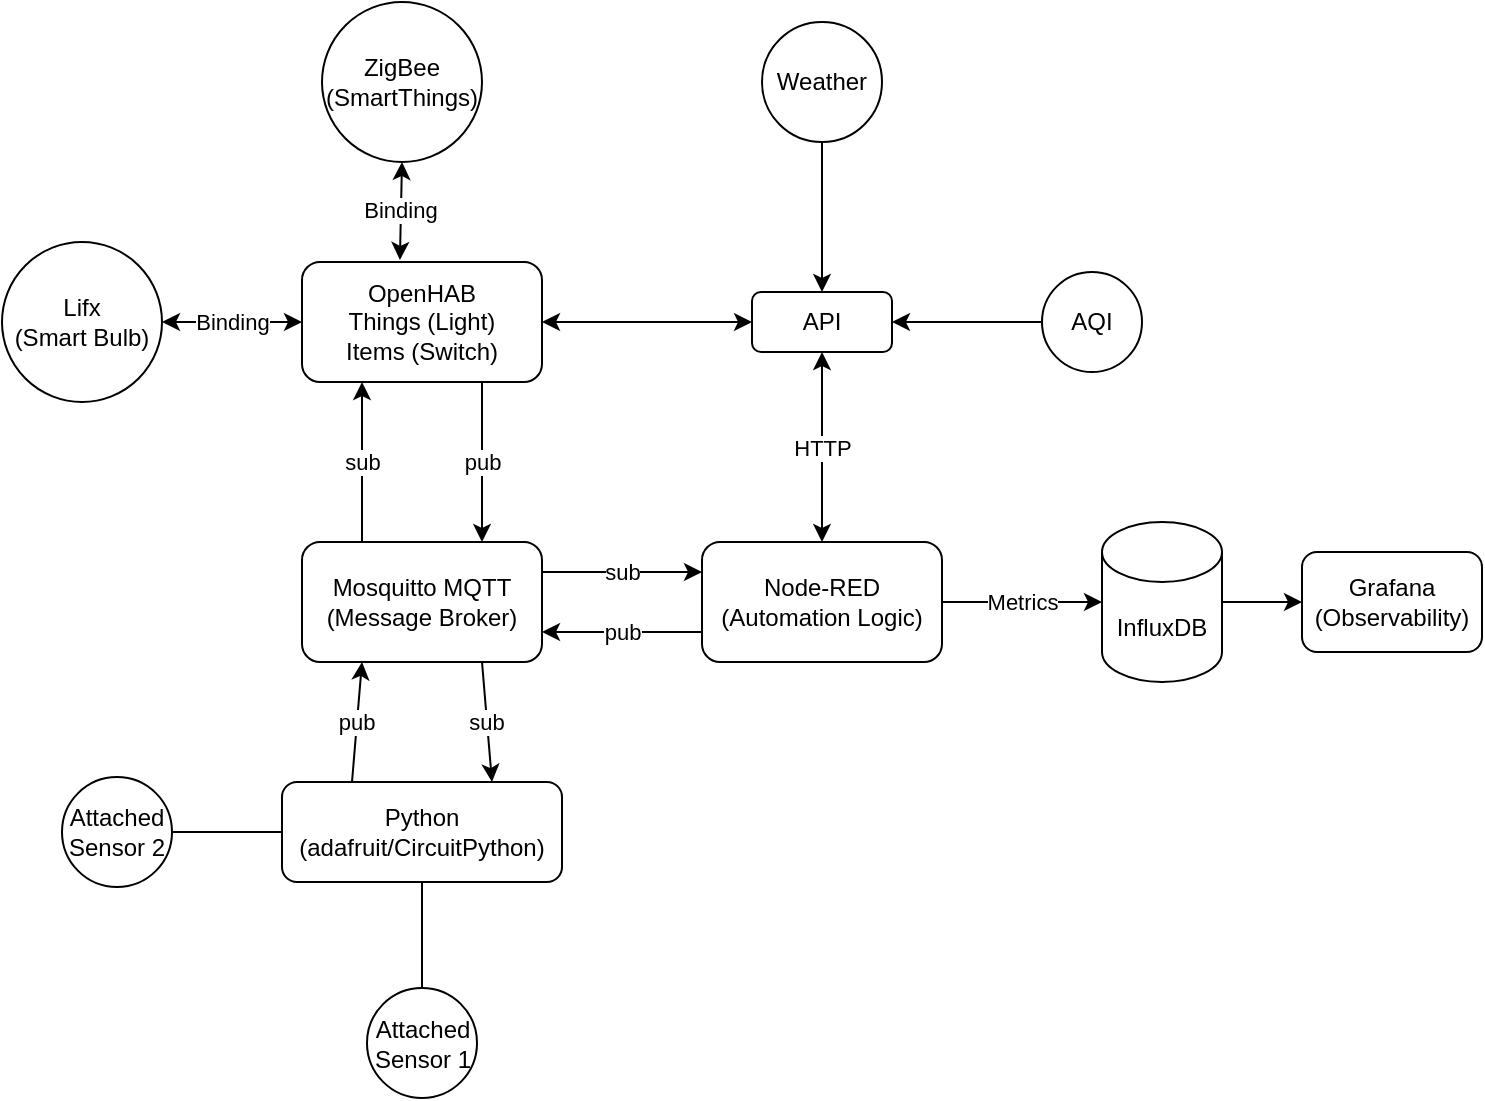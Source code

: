 <mxfile version="13.7.9" type="device"><diagram id="o4E21ckz2hcK5keRTbKl" name="Page-1"><mxGraphModel dx="1422" dy="763" grid="1" gridSize="10" guides="1" tooltips="1" connect="1" arrows="1" fold="1" page="1" pageScale="1" pageWidth="850" pageHeight="1100" math="0" shadow="0"><root><mxCell id="0"/><mxCell id="1" parent="0"/><mxCell id="X7NXHGgv6TdihJD29jJh-2" value="&lt;div&gt;Node-RED&lt;/div&gt;&lt;div&gt;(Automation Logic)&lt;br&gt;&lt;/div&gt;" style="rounded=1;whiteSpace=wrap;html=1;" vertex="1" parent="1"><mxGeometry x="410" y="300" width="120" height="60" as="geometry"/></mxCell><mxCell id="X7NXHGgv6TdihJD29jJh-3" value="&lt;div&gt;Mosquitto MQTT&lt;/div&gt;&lt;div&gt;(Message Broker)&lt;br&gt;&lt;/div&gt;" style="rounded=1;whiteSpace=wrap;html=1;" vertex="1" parent="1"><mxGeometry x="210" y="300" width="120" height="60" as="geometry"/></mxCell><mxCell id="X7NXHGgv6TdihJD29jJh-4" value="sub" style="endArrow=classic;html=1;entryX=0;entryY=0.25;entryDx=0;entryDy=0;exitX=1;exitY=0.25;exitDx=0;exitDy=0;" edge="1" parent="1" source="X7NXHGgv6TdihJD29jJh-3" target="X7NXHGgv6TdihJD29jJh-2"><mxGeometry width="50" height="50" relative="1" as="geometry"><mxPoint x="360" y="410" as="sourcePoint"/><mxPoint x="410" y="360" as="targetPoint"/></mxGeometry></mxCell><mxCell id="X7NXHGgv6TdihJD29jJh-5" value="pub" style="endArrow=classic;html=1;entryX=1;entryY=0.75;entryDx=0;entryDy=0;exitX=0;exitY=0.75;exitDx=0;exitDy=0;" edge="1" parent="1" source="X7NXHGgv6TdihJD29jJh-2" target="X7NXHGgv6TdihJD29jJh-3"><mxGeometry width="50" height="50" relative="1" as="geometry"><mxPoint x="340" y="480" as="sourcePoint"/><mxPoint x="390" y="430" as="targetPoint"/></mxGeometry></mxCell><mxCell id="X7NXHGgv6TdihJD29jJh-8" value="API" style="rounded=1;whiteSpace=wrap;html=1;" vertex="1" parent="1"><mxGeometry x="435" y="175" width="70" height="30" as="geometry"/></mxCell><mxCell id="X7NXHGgv6TdihJD29jJh-9" value="InfluxDB" style="shape=cylinder3;whiteSpace=wrap;html=1;boundedLbl=1;backgroundOutline=1;size=15;" vertex="1" parent="1"><mxGeometry x="610" y="290" width="60" height="80" as="geometry"/></mxCell><mxCell id="X7NXHGgv6TdihJD29jJh-10" value="&lt;div&gt;Grafana&lt;/div&gt;&lt;div&gt;(Observability)&lt;br&gt;&lt;/div&gt;" style="rounded=1;whiteSpace=wrap;html=1;" vertex="1" parent="1"><mxGeometry x="710" y="305" width="90" height="50" as="geometry"/></mxCell><mxCell id="X7NXHGgv6TdihJD29jJh-11" value="Metrics" style="endArrow=classic;html=1;exitX=1;exitY=0.5;exitDx=0;exitDy=0;entryX=0;entryY=0.5;entryDx=0;entryDy=0;entryPerimeter=0;" edge="1" parent="1" source="X7NXHGgv6TdihJD29jJh-2" target="X7NXHGgv6TdihJD29jJh-9"><mxGeometry width="50" height="50" relative="1" as="geometry"><mxPoint x="550" y="470" as="sourcePoint"/><mxPoint x="600" y="420" as="targetPoint"/></mxGeometry></mxCell><mxCell id="X7NXHGgv6TdihJD29jJh-13" value="" style="endArrow=classic;html=1;entryX=0;entryY=0.5;entryDx=0;entryDy=0;exitX=1;exitY=0.5;exitDx=0;exitDy=0;exitPerimeter=0;" edge="1" parent="1" source="X7NXHGgv6TdihJD29jJh-9" target="X7NXHGgv6TdihJD29jJh-10"><mxGeometry width="50" height="50" relative="1" as="geometry"><mxPoint x="730" y="430" as="sourcePoint"/><mxPoint x="780" y="380" as="targetPoint"/></mxGeometry></mxCell><mxCell id="X7NXHGgv6TdihJD29jJh-15" value="&lt;div&gt;OpenHAB&lt;br&gt;&lt;/div&gt;&lt;div&gt;Things (Light)&lt;/div&gt;&lt;div&gt;Items (Switch)&lt;br&gt;&lt;/div&gt;" style="rounded=1;whiteSpace=wrap;html=1;" vertex="1" parent="1"><mxGeometry x="210" y="160" width="120" height="60" as="geometry"/></mxCell><mxCell id="X7NXHGgv6TdihJD29jJh-18" value="sub" style="endArrow=classic;html=1;entryX=0.25;entryY=1;entryDx=0;entryDy=0;exitX=0.25;exitY=0;exitDx=0;exitDy=0;" edge="1" parent="1" source="X7NXHGgv6TdihJD29jJh-3" target="X7NXHGgv6TdihJD29jJh-15"><mxGeometry width="50" height="50" relative="1" as="geometry"><mxPoint x="210" y="280" as="sourcePoint"/><mxPoint x="260" y="230" as="targetPoint"/></mxGeometry></mxCell><mxCell id="X7NXHGgv6TdihJD29jJh-19" value="pub" style="endArrow=classic;html=1;entryX=0.75;entryY=0;entryDx=0;entryDy=0;exitX=0.75;exitY=1;exitDx=0;exitDy=0;" edge="1" parent="1" source="X7NXHGgv6TdihJD29jJh-15" target="X7NXHGgv6TdihJD29jJh-3"><mxGeometry width="50" height="50" relative="1" as="geometry"><mxPoint x="340" y="290" as="sourcePoint"/><mxPoint x="390" y="240" as="targetPoint"/></mxGeometry></mxCell><mxCell id="X7NXHGgv6TdihJD29jJh-20" value="&lt;div&gt;ZigBee&lt;/div&gt;&lt;div&gt;(SmartThings)&lt;br&gt;&lt;/div&gt;" style="ellipse;whiteSpace=wrap;html=1;aspect=fixed;" vertex="1" parent="1"><mxGeometry x="220" y="30" width="80" height="80" as="geometry"/></mxCell><mxCell id="X7NXHGgv6TdihJD29jJh-21" value="&lt;div&gt;Lifx&lt;/div&gt;&lt;div&gt;(Smart Bulb)&lt;br&gt;&lt;/div&gt;" style="ellipse;whiteSpace=wrap;html=1;aspect=fixed;" vertex="1" parent="1"><mxGeometry x="60" y="150" width="80" height="80" as="geometry"/></mxCell><mxCell id="X7NXHGgv6TdihJD29jJh-22" value="Weather" style="ellipse;whiteSpace=wrap;html=1;aspect=fixed;" vertex="1" parent="1"><mxGeometry x="440" y="40" width="60" height="60" as="geometry"/></mxCell><mxCell id="X7NXHGgv6TdihJD29jJh-23" value="AQI" style="ellipse;whiteSpace=wrap;html=1;aspect=fixed;direction=south;" vertex="1" parent="1"><mxGeometry x="580" y="165" width="50" height="50" as="geometry"/></mxCell><mxCell id="X7NXHGgv6TdihJD29jJh-24" value="Binding" style="endArrow=classic;startArrow=classic;html=1;exitX=0.408;exitY=-0.017;exitDx=0;exitDy=0;exitPerimeter=0;entryX=0.5;entryY=1;entryDx=0;entryDy=0;" edge="1" parent="1" source="X7NXHGgv6TdihJD29jJh-15" target="X7NXHGgv6TdihJD29jJh-20"><mxGeometry width="50" height="50" relative="1" as="geometry"><mxPoint x="350" y="150" as="sourcePoint"/><mxPoint x="400" y="100" as="targetPoint"/></mxGeometry></mxCell><mxCell id="X7NXHGgv6TdihJD29jJh-25" value="Binding" style="endArrow=classic;startArrow=classic;html=1;entryX=0;entryY=0.5;entryDx=0;entryDy=0;exitX=1;exitY=0.5;exitDx=0;exitDy=0;" edge="1" parent="1" source="X7NXHGgv6TdihJD29jJh-21" target="X7NXHGgv6TdihJD29jJh-15"><mxGeometry width="50" height="50" relative="1" as="geometry"><mxPoint x="140" y="190" as="sourcePoint"/><mxPoint x="210" y="170" as="targetPoint"/></mxGeometry></mxCell><mxCell id="X7NXHGgv6TdihJD29jJh-27" value="" style="endArrow=classic;startArrow=classic;html=1;entryX=0;entryY=0.5;entryDx=0;entryDy=0;exitX=1;exitY=0.5;exitDx=0;exitDy=0;" edge="1" parent="1" source="X7NXHGgv6TdihJD29jJh-15" target="X7NXHGgv6TdihJD29jJh-8"><mxGeometry width="50" height="50" relative="1" as="geometry"><mxPoint x="350" y="210" as="sourcePoint"/><mxPoint x="410" y="190" as="targetPoint"/></mxGeometry></mxCell><mxCell id="X7NXHGgv6TdihJD29jJh-28" value="HTTP" style="endArrow=classic;startArrow=classic;html=1;entryX=0.5;entryY=1;entryDx=0;entryDy=0;exitX=0.5;exitY=0;exitDx=0;exitDy=0;" edge="1" parent="1" source="X7NXHGgv6TdihJD29jJh-2" target="X7NXHGgv6TdihJD29jJh-8"><mxGeometry width="50" height="50" relative="1" as="geometry"><mxPoint x="420" y="270" as="sourcePoint"/><mxPoint x="470" y="220" as="targetPoint"/></mxGeometry></mxCell><mxCell id="X7NXHGgv6TdihJD29jJh-30" value="" style="endArrow=classic;html=1;exitX=0.5;exitY=1;exitDx=0;exitDy=0;entryX=0.5;entryY=0;entryDx=0;entryDy=0;" edge="1" parent="1" source="X7NXHGgv6TdihJD29jJh-22" target="X7NXHGgv6TdihJD29jJh-8"><mxGeometry width="50" height="50" relative="1" as="geometry"><mxPoint x="540" y="130" as="sourcePoint"/><mxPoint x="590" y="80" as="targetPoint"/></mxGeometry></mxCell><mxCell id="X7NXHGgv6TdihJD29jJh-31" value="" style="endArrow=classic;html=1;exitX=0.5;exitY=1;exitDx=0;exitDy=0;entryX=1;entryY=0.5;entryDx=0;entryDy=0;" edge="1" parent="1" source="X7NXHGgv6TdihJD29jJh-23" target="X7NXHGgv6TdihJD29jJh-8"><mxGeometry width="50" height="50" relative="1" as="geometry"><mxPoint x="560" y="150" as="sourcePoint"/><mxPoint x="610" y="100" as="targetPoint"/></mxGeometry></mxCell><mxCell id="X7NXHGgv6TdihJD29jJh-32" value="&lt;div&gt;Python&lt;/div&gt;&lt;div&gt;(adafruit/CircuitPython)&lt;br&gt;&lt;/div&gt;" style="rounded=1;whiteSpace=wrap;html=1;" vertex="1" parent="1"><mxGeometry x="200" y="420" width="140" height="50" as="geometry"/></mxCell><mxCell id="X7NXHGgv6TdihJD29jJh-33" value="pub" style="endArrow=classic;html=1;entryX=0.25;entryY=1;entryDx=0;entryDy=0;exitX=0.25;exitY=0;exitDx=0;exitDy=0;" edge="1" parent="1" source="X7NXHGgv6TdihJD29jJh-32" target="X7NXHGgv6TdihJD29jJh-3"><mxGeometry width="50" height="50" relative="1" as="geometry"><mxPoint x="100" y="450" as="sourcePoint"/><mxPoint x="150" y="400" as="targetPoint"/></mxGeometry></mxCell><mxCell id="X7NXHGgv6TdihJD29jJh-34" value="sub" style="endArrow=classic;html=1;entryX=0.75;entryY=0;entryDx=0;entryDy=0;exitX=0.75;exitY=1;exitDx=0;exitDy=0;" edge="1" parent="1" source="X7NXHGgv6TdihJD29jJh-3" target="X7NXHGgv6TdihJD29jJh-32"><mxGeometry width="50" height="50" relative="1" as="geometry"><mxPoint x="320" y="370" as="sourcePoint"/><mxPoint x="410" y="410" as="targetPoint"/></mxGeometry></mxCell><mxCell id="X7NXHGgv6TdihJD29jJh-36" value="Attached Sensor 1" style="ellipse;whiteSpace=wrap;html=1;aspect=fixed;" vertex="1" parent="1"><mxGeometry x="242.5" y="523" width="55" height="55" as="geometry"/></mxCell><mxCell id="X7NXHGgv6TdihJD29jJh-37" value="Attached Sensor 2" style="ellipse;whiteSpace=wrap;html=1;aspect=fixed;" vertex="1" parent="1"><mxGeometry x="90" y="417.5" width="55" height="55" as="geometry"/></mxCell><mxCell id="X7NXHGgv6TdihJD29jJh-38" value="" style="endArrow=none;html=1;exitX=1;exitY=0.5;exitDx=0;exitDy=0;entryX=0;entryY=0.5;entryDx=0;entryDy=0;" edge="1" parent="1" source="X7NXHGgv6TdihJD29jJh-37" target="X7NXHGgv6TdihJD29jJh-32"><mxGeometry width="50" height="50" relative="1" as="geometry"><mxPoint x="150" y="480" as="sourcePoint"/><mxPoint x="200" y="430" as="targetPoint"/></mxGeometry></mxCell><mxCell id="X7NXHGgv6TdihJD29jJh-39" value="" style="endArrow=none;html=1;entryX=0.5;entryY=1;entryDx=0;entryDy=0;exitX=0.5;exitY=0;exitDx=0;exitDy=0;" edge="1" parent="1" source="X7NXHGgv6TdihJD29jJh-36" target="X7NXHGgv6TdihJD29jJh-32"><mxGeometry width="50" height="50" relative="1" as="geometry"><mxPoint x="170" y="570" as="sourcePoint"/><mxPoint x="220" y="520" as="targetPoint"/></mxGeometry></mxCell></root></mxGraphModel></diagram></mxfile>